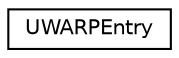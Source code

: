digraph "Graphical Class Hierarchy"
{
 // LATEX_PDF_SIZE
  edge [fontname="Helvetica",fontsize="10",labelfontname="Helvetica",labelfontsize="10"];
  node [fontname="Helvetica",fontsize="10",shape=record];
  rankdir="LR";
  Node0 [label="UWARPEntry",height=0.2,width=0.4,color="black", fillcolor="white", style="filled",URL="$classUWARPEntry.html",tooltip="ARP table entry."];
}
